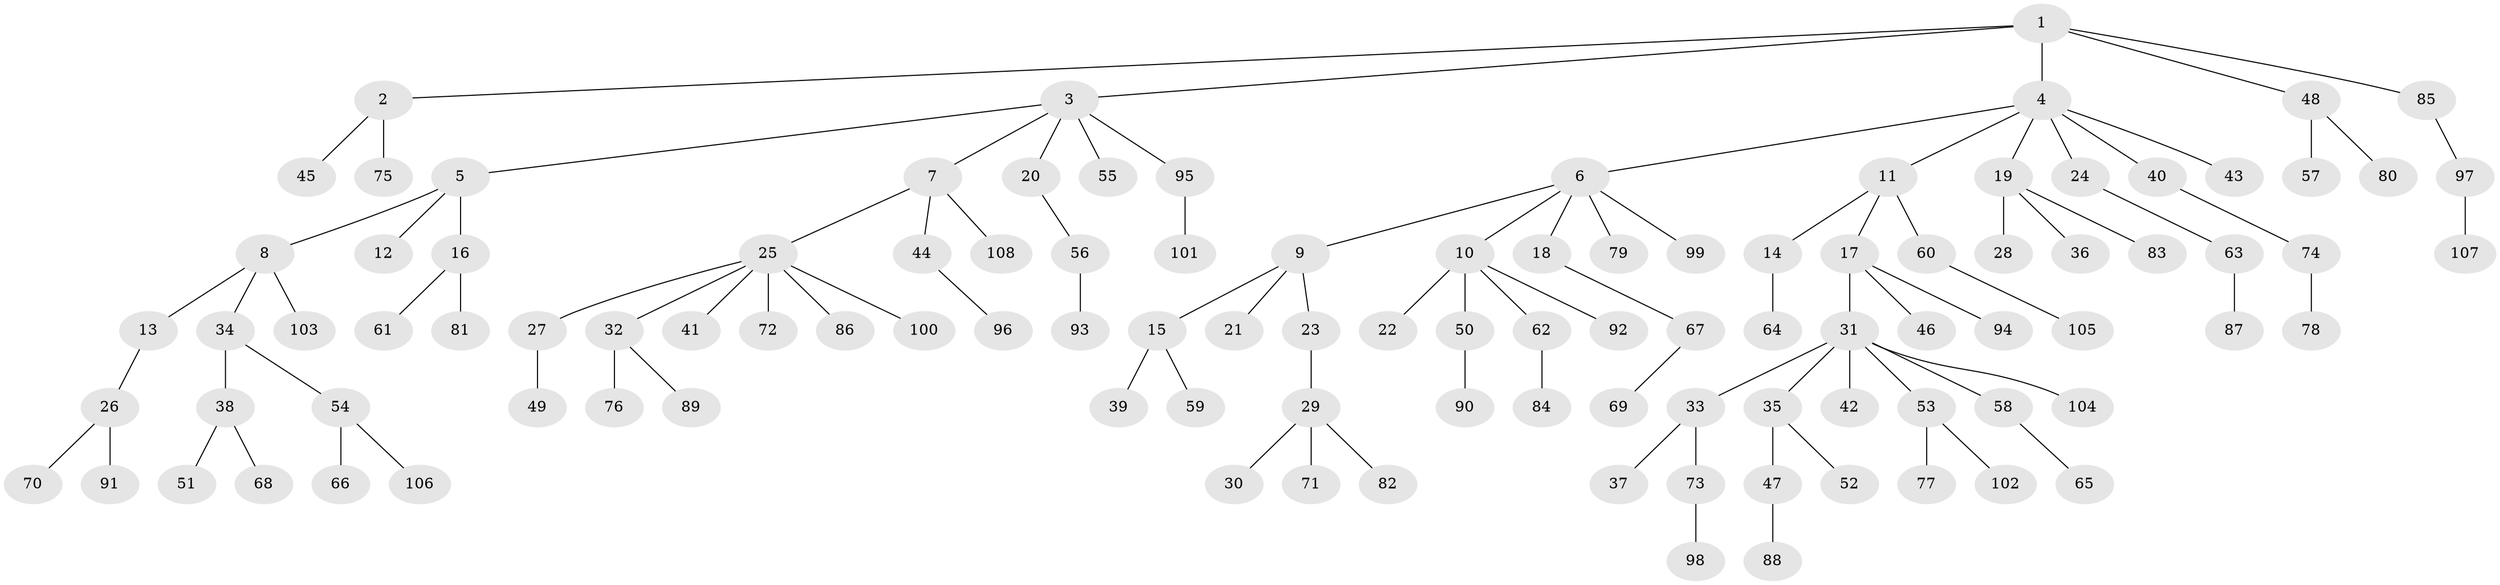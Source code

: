 // coarse degree distribution, {10: 0.01282051282051282, 2: 0.21794871794871795, 8: 0.02564102564102564, 6: 0.01282051282051282, 9: 0.01282051282051282, 5: 0.038461538461538464, 4: 0.01282051282051282, 1: 0.6153846153846154, 3: 0.05128205128205128}
// Generated by graph-tools (version 1.1) at 2025/42/03/06/25 10:42:02]
// undirected, 108 vertices, 107 edges
graph export_dot {
graph [start="1"]
  node [color=gray90,style=filled];
  1;
  2;
  3;
  4;
  5;
  6;
  7;
  8;
  9;
  10;
  11;
  12;
  13;
  14;
  15;
  16;
  17;
  18;
  19;
  20;
  21;
  22;
  23;
  24;
  25;
  26;
  27;
  28;
  29;
  30;
  31;
  32;
  33;
  34;
  35;
  36;
  37;
  38;
  39;
  40;
  41;
  42;
  43;
  44;
  45;
  46;
  47;
  48;
  49;
  50;
  51;
  52;
  53;
  54;
  55;
  56;
  57;
  58;
  59;
  60;
  61;
  62;
  63;
  64;
  65;
  66;
  67;
  68;
  69;
  70;
  71;
  72;
  73;
  74;
  75;
  76;
  77;
  78;
  79;
  80;
  81;
  82;
  83;
  84;
  85;
  86;
  87;
  88;
  89;
  90;
  91;
  92;
  93;
  94;
  95;
  96;
  97;
  98;
  99;
  100;
  101;
  102;
  103;
  104;
  105;
  106;
  107;
  108;
  1 -- 2;
  1 -- 3;
  1 -- 4;
  1 -- 48;
  1 -- 85;
  2 -- 45;
  2 -- 75;
  3 -- 5;
  3 -- 7;
  3 -- 20;
  3 -- 55;
  3 -- 95;
  4 -- 6;
  4 -- 11;
  4 -- 19;
  4 -- 24;
  4 -- 40;
  4 -- 43;
  5 -- 8;
  5 -- 12;
  5 -- 16;
  6 -- 9;
  6 -- 10;
  6 -- 18;
  6 -- 79;
  6 -- 99;
  7 -- 25;
  7 -- 44;
  7 -- 108;
  8 -- 13;
  8 -- 34;
  8 -- 103;
  9 -- 15;
  9 -- 21;
  9 -- 23;
  10 -- 22;
  10 -- 50;
  10 -- 62;
  10 -- 92;
  11 -- 14;
  11 -- 17;
  11 -- 60;
  13 -- 26;
  14 -- 64;
  15 -- 39;
  15 -- 59;
  16 -- 61;
  16 -- 81;
  17 -- 31;
  17 -- 46;
  17 -- 94;
  18 -- 67;
  19 -- 28;
  19 -- 36;
  19 -- 83;
  20 -- 56;
  23 -- 29;
  24 -- 63;
  25 -- 27;
  25 -- 32;
  25 -- 41;
  25 -- 72;
  25 -- 86;
  25 -- 100;
  26 -- 70;
  26 -- 91;
  27 -- 49;
  29 -- 30;
  29 -- 71;
  29 -- 82;
  31 -- 33;
  31 -- 35;
  31 -- 42;
  31 -- 53;
  31 -- 58;
  31 -- 104;
  32 -- 76;
  32 -- 89;
  33 -- 37;
  33 -- 73;
  34 -- 38;
  34 -- 54;
  35 -- 47;
  35 -- 52;
  38 -- 51;
  38 -- 68;
  40 -- 74;
  44 -- 96;
  47 -- 88;
  48 -- 57;
  48 -- 80;
  50 -- 90;
  53 -- 77;
  53 -- 102;
  54 -- 66;
  54 -- 106;
  56 -- 93;
  58 -- 65;
  60 -- 105;
  62 -- 84;
  63 -- 87;
  67 -- 69;
  73 -- 98;
  74 -- 78;
  85 -- 97;
  95 -- 101;
  97 -- 107;
}
